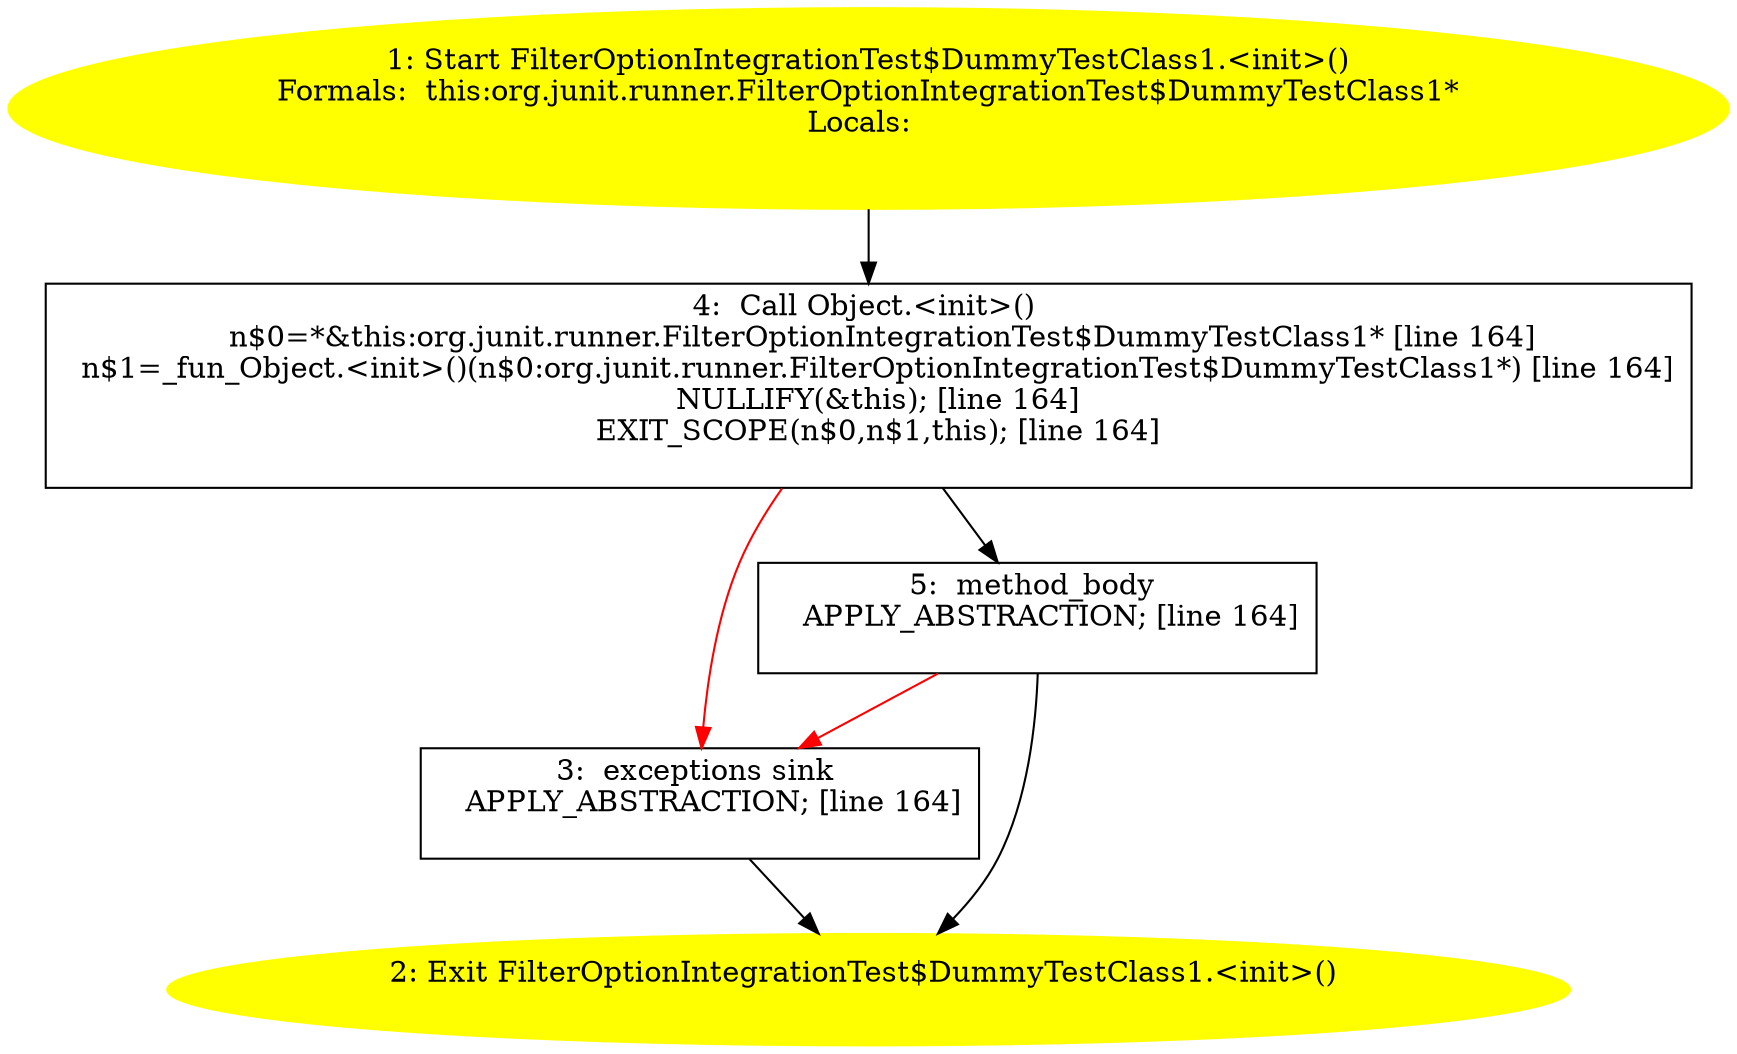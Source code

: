 /* @generated */
digraph cfg {
"org.junit.runner.FilterOptionIntegrationTest$DummyTestClass1.<init>().fad8ad58ed4cfd94b98d377b1c258b1c_1" [label="1: Start FilterOptionIntegrationTest$DummyTestClass1.<init>()\nFormals:  this:org.junit.runner.FilterOptionIntegrationTest$DummyTestClass1*\nLocals:  \n  " color=yellow style=filled]
	

	 "org.junit.runner.FilterOptionIntegrationTest$DummyTestClass1.<init>().fad8ad58ed4cfd94b98d377b1c258b1c_1" -> "org.junit.runner.FilterOptionIntegrationTest$DummyTestClass1.<init>().fad8ad58ed4cfd94b98d377b1c258b1c_4" ;
"org.junit.runner.FilterOptionIntegrationTest$DummyTestClass1.<init>().fad8ad58ed4cfd94b98d377b1c258b1c_2" [label="2: Exit FilterOptionIntegrationTest$DummyTestClass1.<init>() \n  " color=yellow style=filled]
	

"org.junit.runner.FilterOptionIntegrationTest$DummyTestClass1.<init>().fad8ad58ed4cfd94b98d377b1c258b1c_3" [label="3:  exceptions sink \n   APPLY_ABSTRACTION; [line 164]\n " shape="box"]
	

	 "org.junit.runner.FilterOptionIntegrationTest$DummyTestClass1.<init>().fad8ad58ed4cfd94b98d377b1c258b1c_3" -> "org.junit.runner.FilterOptionIntegrationTest$DummyTestClass1.<init>().fad8ad58ed4cfd94b98d377b1c258b1c_2" ;
"org.junit.runner.FilterOptionIntegrationTest$DummyTestClass1.<init>().fad8ad58ed4cfd94b98d377b1c258b1c_4" [label="4:  Call Object.<init>() \n   n$0=*&this:org.junit.runner.FilterOptionIntegrationTest$DummyTestClass1* [line 164]\n  n$1=_fun_Object.<init>()(n$0:org.junit.runner.FilterOptionIntegrationTest$DummyTestClass1*) [line 164]\n  NULLIFY(&this); [line 164]\n  EXIT_SCOPE(n$0,n$1,this); [line 164]\n " shape="box"]
	

	 "org.junit.runner.FilterOptionIntegrationTest$DummyTestClass1.<init>().fad8ad58ed4cfd94b98d377b1c258b1c_4" -> "org.junit.runner.FilterOptionIntegrationTest$DummyTestClass1.<init>().fad8ad58ed4cfd94b98d377b1c258b1c_5" ;
	 "org.junit.runner.FilterOptionIntegrationTest$DummyTestClass1.<init>().fad8ad58ed4cfd94b98d377b1c258b1c_4" -> "org.junit.runner.FilterOptionIntegrationTest$DummyTestClass1.<init>().fad8ad58ed4cfd94b98d377b1c258b1c_3" [color="red" ];
"org.junit.runner.FilterOptionIntegrationTest$DummyTestClass1.<init>().fad8ad58ed4cfd94b98d377b1c258b1c_5" [label="5:  method_body \n   APPLY_ABSTRACTION; [line 164]\n " shape="box"]
	

	 "org.junit.runner.FilterOptionIntegrationTest$DummyTestClass1.<init>().fad8ad58ed4cfd94b98d377b1c258b1c_5" -> "org.junit.runner.FilterOptionIntegrationTest$DummyTestClass1.<init>().fad8ad58ed4cfd94b98d377b1c258b1c_2" ;
	 "org.junit.runner.FilterOptionIntegrationTest$DummyTestClass1.<init>().fad8ad58ed4cfd94b98d377b1c258b1c_5" -> "org.junit.runner.FilterOptionIntegrationTest$DummyTestClass1.<init>().fad8ad58ed4cfd94b98d377b1c258b1c_3" [color="red" ];
}
